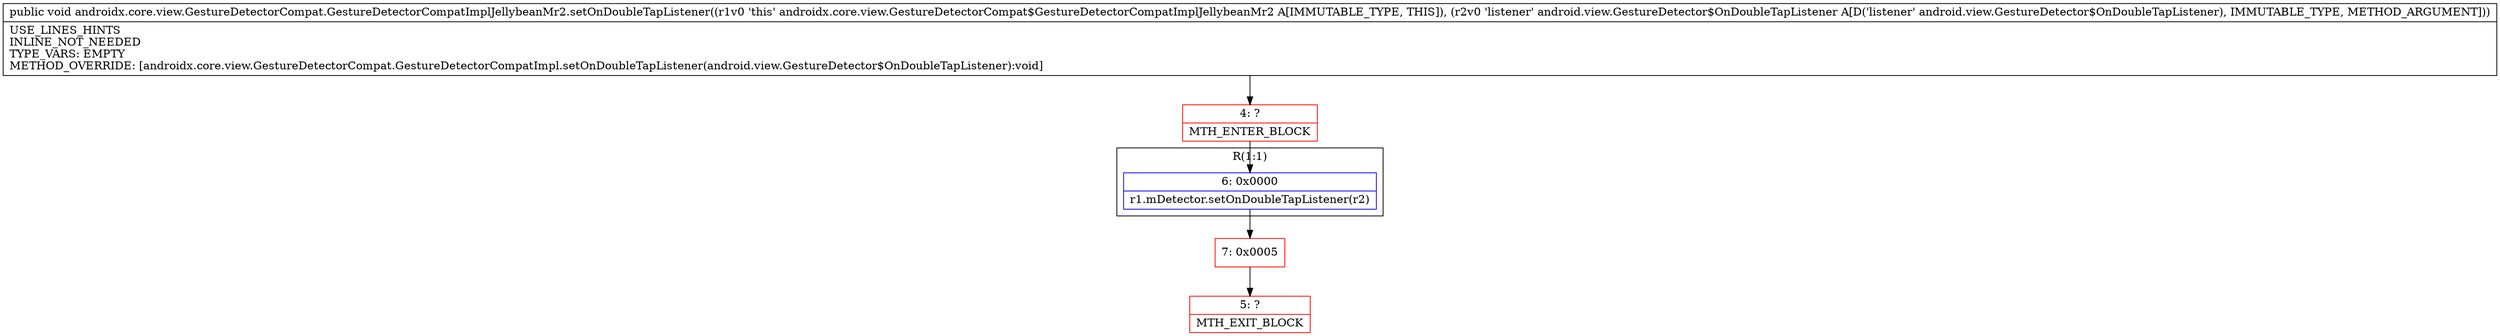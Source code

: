 digraph "CFG forandroidx.core.view.GestureDetectorCompat.GestureDetectorCompatImplJellybeanMr2.setOnDoubleTapListener(Landroid\/view\/GestureDetector$OnDoubleTapListener;)V" {
subgraph cluster_Region_777627480 {
label = "R(1:1)";
node [shape=record,color=blue];
Node_6 [shape=record,label="{6\:\ 0x0000|r1.mDetector.setOnDoubleTapListener(r2)\l}"];
}
Node_4 [shape=record,color=red,label="{4\:\ ?|MTH_ENTER_BLOCK\l}"];
Node_7 [shape=record,color=red,label="{7\:\ 0x0005}"];
Node_5 [shape=record,color=red,label="{5\:\ ?|MTH_EXIT_BLOCK\l}"];
MethodNode[shape=record,label="{public void androidx.core.view.GestureDetectorCompat.GestureDetectorCompatImplJellybeanMr2.setOnDoubleTapListener((r1v0 'this' androidx.core.view.GestureDetectorCompat$GestureDetectorCompatImplJellybeanMr2 A[IMMUTABLE_TYPE, THIS]), (r2v0 'listener' android.view.GestureDetector$OnDoubleTapListener A[D('listener' android.view.GestureDetector$OnDoubleTapListener), IMMUTABLE_TYPE, METHOD_ARGUMENT]))  | USE_LINES_HINTS\lINLINE_NOT_NEEDED\lTYPE_VARS: EMPTY\lMETHOD_OVERRIDE: [androidx.core.view.GestureDetectorCompat.GestureDetectorCompatImpl.setOnDoubleTapListener(android.view.GestureDetector$OnDoubleTapListener):void]\l}"];
MethodNode -> Node_4;Node_6 -> Node_7;
Node_4 -> Node_6;
Node_7 -> Node_5;
}

